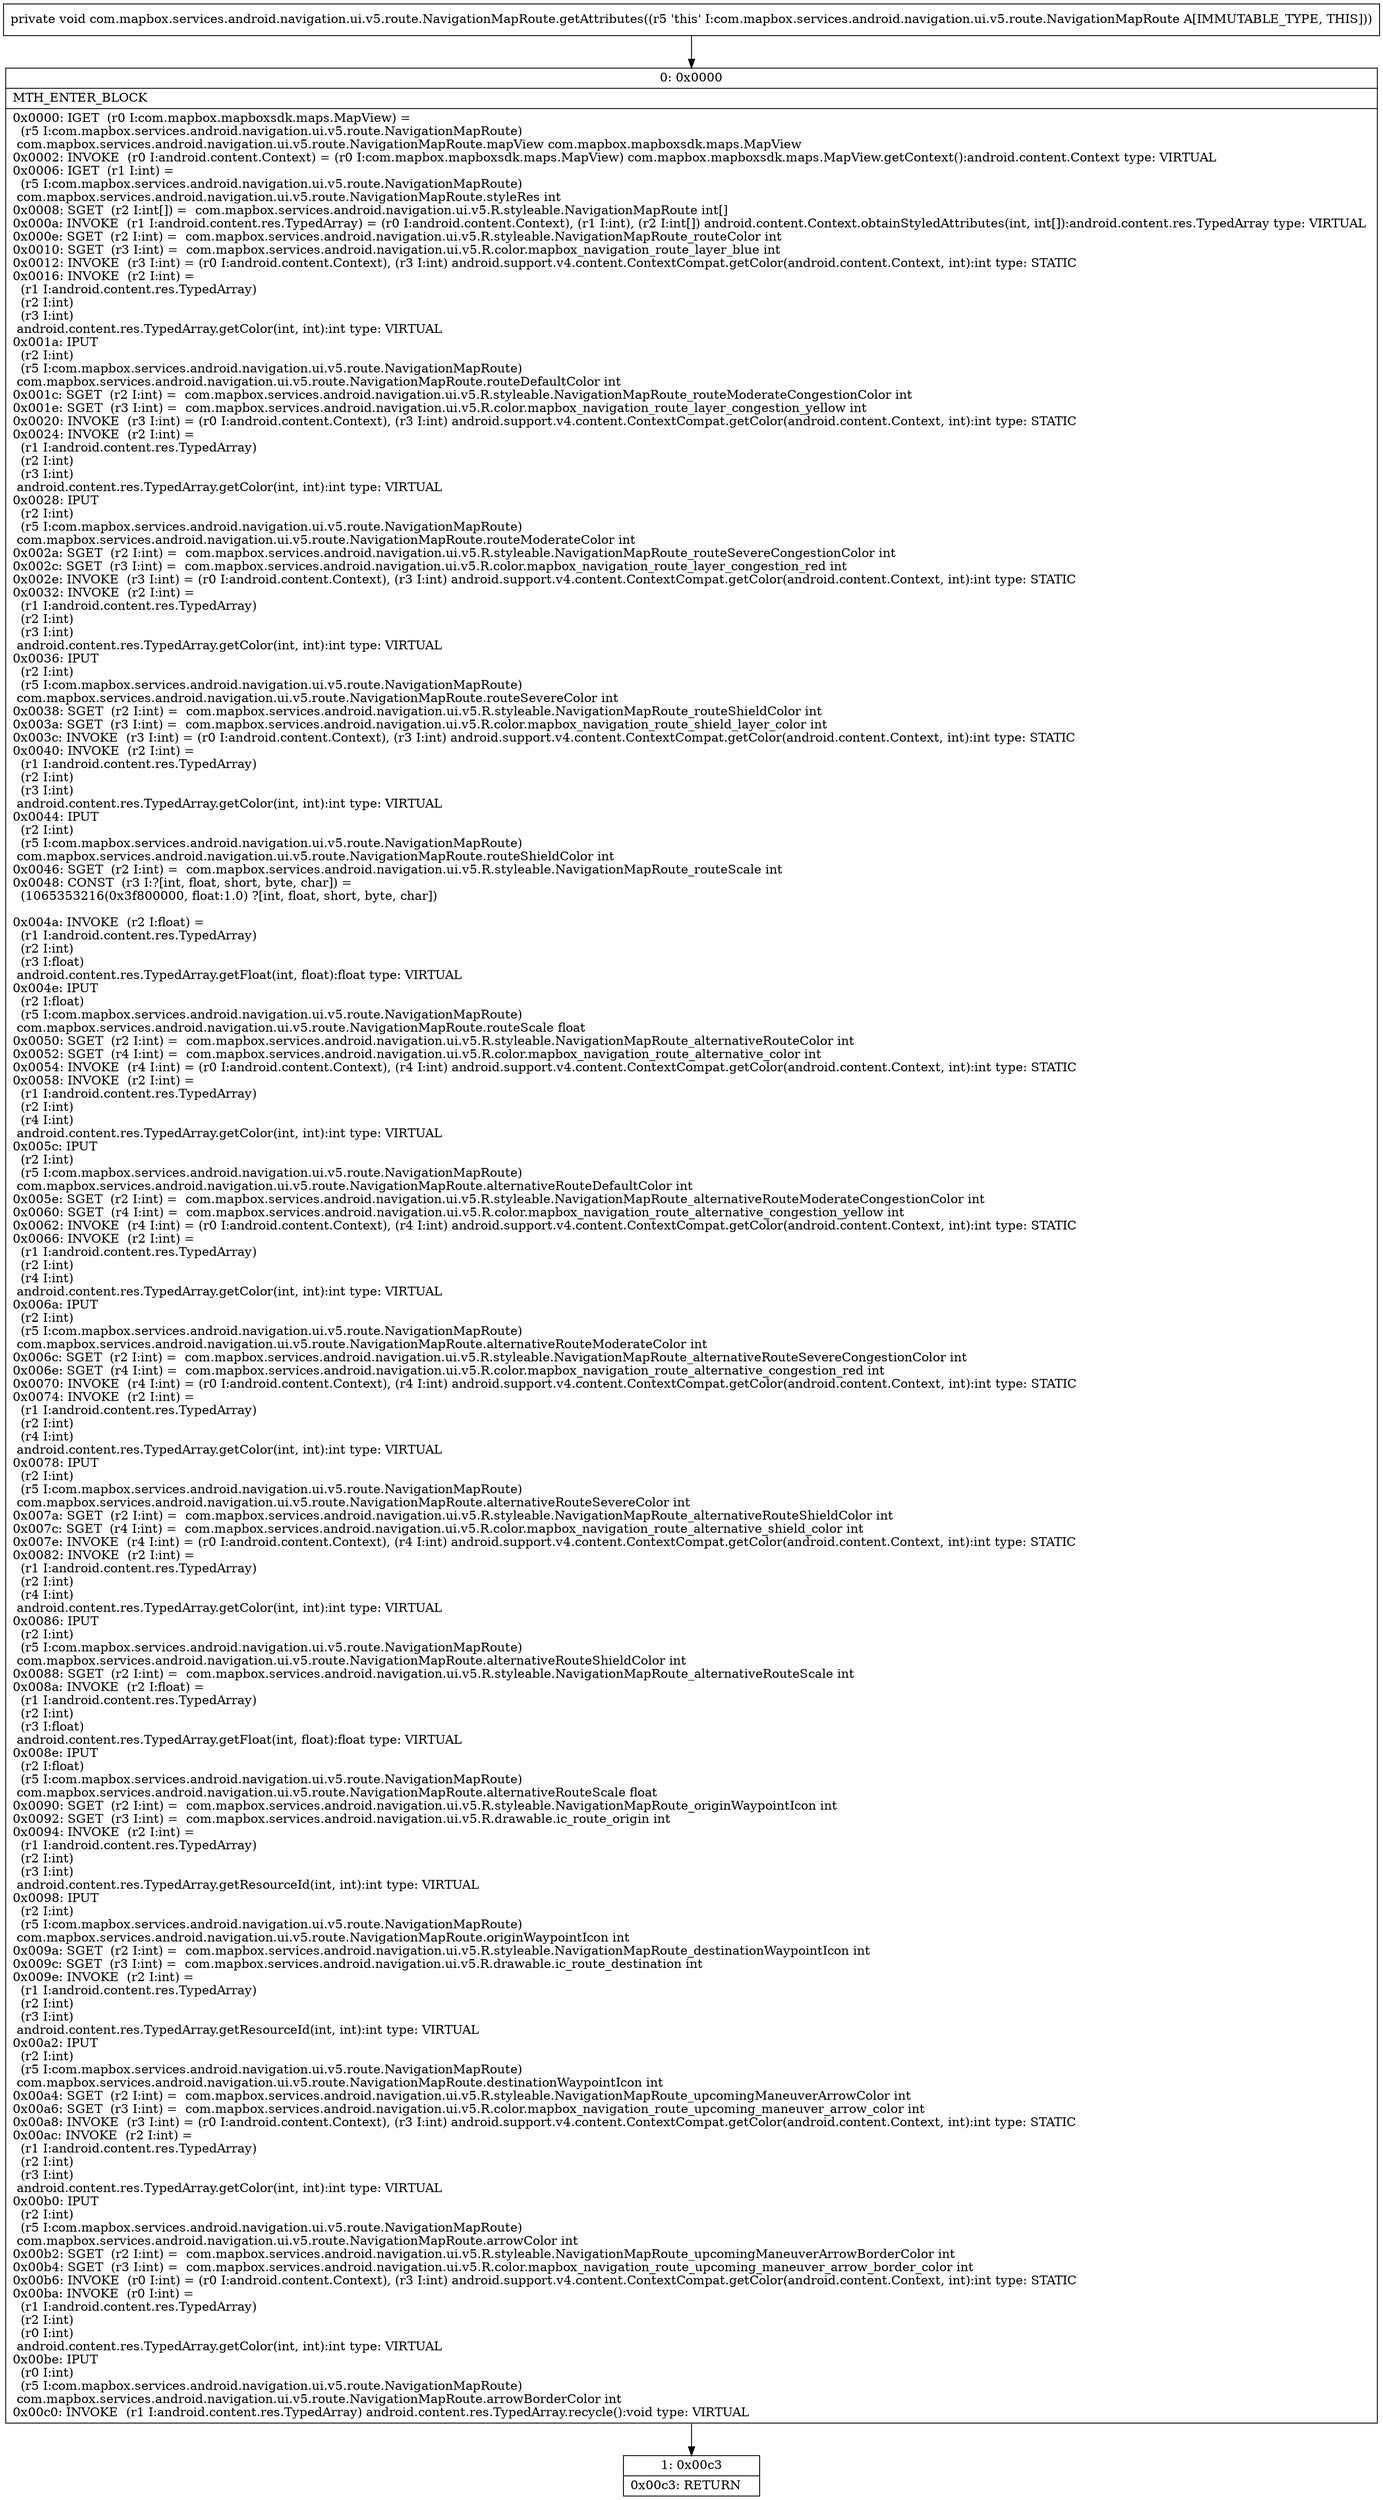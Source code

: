 digraph "CFG forcom.mapbox.services.android.navigation.ui.v5.route.NavigationMapRoute.getAttributes()V" {
Node_0 [shape=record,label="{0\:\ 0x0000|MTH_ENTER_BLOCK\l|0x0000: IGET  (r0 I:com.mapbox.mapboxsdk.maps.MapView) = \l  (r5 I:com.mapbox.services.android.navigation.ui.v5.route.NavigationMapRoute)\l com.mapbox.services.android.navigation.ui.v5.route.NavigationMapRoute.mapView com.mapbox.mapboxsdk.maps.MapView \l0x0002: INVOKE  (r0 I:android.content.Context) = (r0 I:com.mapbox.mapboxsdk.maps.MapView) com.mapbox.mapboxsdk.maps.MapView.getContext():android.content.Context type: VIRTUAL \l0x0006: IGET  (r1 I:int) = \l  (r5 I:com.mapbox.services.android.navigation.ui.v5.route.NavigationMapRoute)\l com.mapbox.services.android.navigation.ui.v5.route.NavigationMapRoute.styleRes int \l0x0008: SGET  (r2 I:int[]) =  com.mapbox.services.android.navigation.ui.v5.R.styleable.NavigationMapRoute int[] \l0x000a: INVOKE  (r1 I:android.content.res.TypedArray) = (r0 I:android.content.Context), (r1 I:int), (r2 I:int[]) android.content.Context.obtainStyledAttributes(int, int[]):android.content.res.TypedArray type: VIRTUAL \l0x000e: SGET  (r2 I:int) =  com.mapbox.services.android.navigation.ui.v5.R.styleable.NavigationMapRoute_routeColor int \l0x0010: SGET  (r3 I:int) =  com.mapbox.services.android.navigation.ui.v5.R.color.mapbox_navigation_route_layer_blue int \l0x0012: INVOKE  (r3 I:int) = (r0 I:android.content.Context), (r3 I:int) android.support.v4.content.ContextCompat.getColor(android.content.Context, int):int type: STATIC \l0x0016: INVOKE  (r2 I:int) = \l  (r1 I:android.content.res.TypedArray)\l  (r2 I:int)\l  (r3 I:int)\l android.content.res.TypedArray.getColor(int, int):int type: VIRTUAL \l0x001a: IPUT  \l  (r2 I:int)\l  (r5 I:com.mapbox.services.android.navigation.ui.v5.route.NavigationMapRoute)\l com.mapbox.services.android.navigation.ui.v5.route.NavigationMapRoute.routeDefaultColor int \l0x001c: SGET  (r2 I:int) =  com.mapbox.services.android.navigation.ui.v5.R.styleable.NavigationMapRoute_routeModerateCongestionColor int \l0x001e: SGET  (r3 I:int) =  com.mapbox.services.android.navigation.ui.v5.R.color.mapbox_navigation_route_layer_congestion_yellow int \l0x0020: INVOKE  (r3 I:int) = (r0 I:android.content.Context), (r3 I:int) android.support.v4.content.ContextCompat.getColor(android.content.Context, int):int type: STATIC \l0x0024: INVOKE  (r2 I:int) = \l  (r1 I:android.content.res.TypedArray)\l  (r2 I:int)\l  (r3 I:int)\l android.content.res.TypedArray.getColor(int, int):int type: VIRTUAL \l0x0028: IPUT  \l  (r2 I:int)\l  (r5 I:com.mapbox.services.android.navigation.ui.v5.route.NavigationMapRoute)\l com.mapbox.services.android.navigation.ui.v5.route.NavigationMapRoute.routeModerateColor int \l0x002a: SGET  (r2 I:int) =  com.mapbox.services.android.navigation.ui.v5.R.styleable.NavigationMapRoute_routeSevereCongestionColor int \l0x002c: SGET  (r3 I:int) =  com.mapbox.services.android.navigation.ui.v5.R.color.mapbox_navigation_route_layer_congestion_red int \l0x002e: INVOKE  (r3 I:int) = (r0 I:android.content.Context), (r3 I:int) android.support.v4.content.ContextCompat.getColor(android.content.Context, int):int type: STATIC \l0x0032: INVOKE  (r2 I:int) = \l  (r1 I:android.content.res.TypedArray)\l  (r2 I:int)\l  (r3 I:int)\l android.content.res.TypedArray.getColor(int, int):int type: VIRTUAL \l0x0036: IPUT  \l  (r2 I:int)\l  (r5 I:com.mapbox.services.android.navigation.ui.v5.route.NavigationMapRoute)\l com.mapbox.services.android.navigation.ui.v5.route.NavigationMapRoute.routeSevereColor int \l0x0038: SGET  (r2 I:int) =  com.mapbox.services.android.navigation.ui.v5.R.styleable.NavigationMapRoute_routeShieldColor int \l0x003a: SGET  (r3 I:int) =  com.mapbox.services.android.navigation.ui.v5.R.color.mapbox_navigation_route_shield_layer_color int \l0x003c: INVOKE  (r3 I:int) = (r0 I:android.content.Context), (r3 I:int) android.support.v4.content.ContextCompat.getColor(android.content.Context, int):int type: STATIC \l0x0040: INVOKE  (r2 I:int) = \l  (r1 I:android.content.res.TypedArray)\l  (r2 I:int)\l  (r3 I:int)\l android.content.res.TypedArray.getColor(int, int):int type: VIRTUAL \l0x0044: IPUT  \l  (r2 I:int)\l  (r5 I:com.mapbox.services.android.navigation.ui.v5.route.NavigationMapRoute)\l com.mapbox.services.android.navigation.ui.v5.route.NavigationMapRoute.routeShieldColor int \l0x0046: SGET  (r2 I:int) =  com.mapbox.services.android.navigation.ui.v5.R.styleable.NavigationMapRoute_routeScale int \l0x0048: CONST  (r3 I:?[int, float, short, byte, char]) = \l  (1065353216(0x3f800000, float:1.0) ?[int, float, short, byte, char])\l \l0x004a: INVOKE  (r2 I:float) = \l  (r1 I:android.content.res.TypedArray)\l  (r2 I:int)\l  (r3 I:float)\l android.content.res.TypedArray.getFloat(int, float):float type: VIRTUAL \l0x004e: IPUT  \l  (r2 I:float)\l  (r5 I:com.mapbox.services.android.navigation.ui.v5.route.NavigationMapRoute)\l com.mapbox.services.android.navigation.ui.v5.route.NavigationMapRoute.routeScale float \l0x0050: SGET  (r2 I:int) =  com.mapbox.services.android.navigation.ui.v5.R.styleable.NavigationMapRoute_alternativeRouteColor int \l0x0052: SGET  (r4 I:int) =  com.mapbox.services.android.navigation.ui.v5.R.color.mapbox_navigation_route_alternative_color int \l0x0054: INVOKE  (r4 I:int) = (r0 I:android.content.Context), (r4 I:int) android.support.v4.content.ContextCompat.getColor(android.content.Context, int):int type: STATIC \l0x0058: INVOKE  (r2 I:int) = \l  (r1 I:android.content.res.TypedArray)\l  (r2 I:int)\l  (r4 I:int)\l android.content.res.TypedArray.getColor(int, int):int type: VIRTUAL \l0x005c: IPUT  \l  (r2 I:int)\l  (r5 I:com.mapbox.services.android.navigation.ui.v5.route.NavigationMapRoute)\l com.mapbox.services.android.navigation.ui.v5.route.NavigationMapRoute.alternativeRouteDefaultColor int \l0x005e: SGET  (r2 I:int) =  com.mapbox.services.android.navigation.ui.v5.R.styleable.NavigationMapRoute_alternativeRouteModerateCongestionColor int \l0x0060: SGET  (r4 I:int) =  com.mapbox.services.android.navigation.ui.v5.R.color.mapbox_navigation_route_alternative_congestion_yellow int \l0x0062: INVOKE  (r4 I:int) = (r0 I:android.content.Context), (r4 I:int) android.support.v4.content.ContextCompat.getColor(android.content.Context, int):int type: STATIC \l0x0066: INVOKE  (r2 I:int) = \l  (r1 I:android.content.res.TypedArray)\l  (r2 I:int)\l  (r4 I:int)\l android.content.res.TypedArray.getColor(int, int):int type: VIRTUAL \l0x006a: IPUT  \l  (r2 I:int)\l  (r5 I:com.mapbox.services.android.navigation.ui.v5.route.NavigationMapRoute)\l com.mapbox.services.android.navigation.ui.v5.route.NavigationMapRoute.alternativeRouteModerateColor int \l0x006c: SGET  (r2 I:int) =  com.mapbox.services.android.navigation.ui.v5.R.styleable.NavigationMapRoute_alternativeRouteSevereCongestionColor int \l0x006e: SGET  (r4 I:int) =  com.mapbox.services.android.navigation.ui.v5.R.color.mapbox_navigation_route_alternative_congestion_red int \l0x0070: INVOKE  (r4 I:int) = (r0 I:android.content.Context), (r4 I:int) android.support.v4.content.ContextCompat.getColor(android.content.Context, int):int type: STATIC \l0x0074: INVOKE  (r2 I:int) = \l  (r1 I:android.content.res.TypedArray)\l  (r2 I:int)\l  (r4 I:int)\l android.content.res.TypedArray.getColor(int, int):int type: VIRTUAL \l0x0078: IPUT  \l  (r2 I:int)\l  (r5 I:com.mapbox.services.android.navigation.ui.v5.route.NavigationMapRoute)\l com.mapbox.services.android.navigation.ui.v5.route.NavigationMapRoute.alternativeRouteSevereColor int \l0x007a: SGET  (r2 I:int) =  com.mapbox.services.android.navigation.ui.v5.R.styleable.NavigationMapRoute_alternativeRouteShieldColor int \l0x007c: SGET  (r4 I:int) =  com.mapbox.services.android.navigation.ui.v5.R.color.mapbox_navigation_route_alternative_shield_color int \l0x007e: INVOKE  (r4 I:int) = (r0 I:android.content.Context), (r4 I:int) android.support.v4.content.ContextCompat.getColor(android.content.Context, int):int type: STATIC \l0x0082: INVOKE  (r2 I:int) = \l  (r1 I:android.content.res.TypedArray)\l  (r2 I:int)\l  (r4 I:int)\l android.content.res.TypedArray.getColor(int, int):int type: VIRTUAL \l0x0086: IPUT  \l  (r2 I:int)\l  (r5 I:com.mapbox.services.android.navigation.ui.v5.route.NavigationMapRoute)\l com.mapbox.services.android.navigation.ui.v5.route.NavigationMapRoute.alternativeRouteShieldColor int \l0x0088: SGET  (r2 I:int) =  com.mapbox.services.android.navigation.ui.v5.R.styleable.NavigationMapRoute_alternativeRouteScale int \l0x008a: INVOKE  (r2 I:float) = \l  (r1 I:android.content.res.TypedArray)\l  (r2 I:int)\l  (r3 I:float)\l android.content.res.TypedArray.getFloat(int, float):float type: VIRTUAL \l0x008e: IPUT  \l  (r2 I:float)\l  (r5 I:com.mapbox.services.android.navigation.ui.v5.route.NavigationMapRoute)\l com.mapbox.services.android.navigation.ui.v5.route.NavigationMapRoute.alternativeRouteScale float \l0x0090: SGET  (r2 I:int) =  com.mapbox.services.android.navigation.ui.v5.R.styleable.NavigationMapRoute_originWaypointIcon int \l0x0092: SGET  (r3 I:int) =  com.mapbox.services.android.navigation.ui.v5.R.drawable.ic_route_origin int \l0x0094: INVOKE  (r2 I:int) = \l  (r1 I:android.content.res.TypedArray)\l  (r2 I:int)\l  (r3 I:int)\l android.content.res.TypedArray.getResourceId(int, int):int type: VIRTUAL \l0x0098: IPUT  \l  (r2 I:int)\l  (r5 I:com.mapbox.services.android.navigation.ui.v5.route.NavigationMapRoute)\l com.mapbox.services.android.navigation.ui.v5.route.NavigationMapRoute.originWaypointIcon int \l0x009a: SGET  (r2 I:int) =  com.mapbox.services.android.navigation.ui.v5.R.styleable.NavigationMapRoute_destinationWaypointIcon int \l0x009c: SGET  (r3 I:int) =  com.mapbox.services.android.navigation.ui.v5.R.drawable.ic_route_destination int \l0x009e: INVOKE  (r2 I:int) = \l  (r1 I:android.content.res.TypedArray)\l  (r2 I:int)\l  (r3 I:int)\l android.content.res.TypedArray.getResourceId(int, int):int type: VIRTUAL \l0x00a2: IPUT  \l  (r2 I:int)\l  (r5 I:com.mapbox.services.android.navigation.ui.v5.route.NavigationMapRoute)\l com.mapbox.services.android.navigation.ui.v5.route.NavigationMapRoute.destinationWaypointIcon int \l0x00a4: SGET  (r2 I:int) =  com.mapbox.services.android.navigation.ui.v5.R.styleable.NavigationMapRoute_upcomingManeuverArrowColor int \l0x00a6: SGET  (r3 I:int) =  com.mapbox.services.android.navigation.ui.v5.R.color.mapbox_navigation_route_upcoming_maneuver_arrow_color int \l0x00a8: INVOKE  (r3 I:int) = (r0 I:android.content.Context), (r3 I:int) android.support.v4.content.ContextCompat.getColor(android.content.Context, int):int type: STATIC \l0x00ac: INVOKE  (r2 I:int) = \l  (r1 I:android.content.res.TypedArray)\l  (r2 I:int)\l  (r3 I:int)\l android.content.res.TypedArray.getColor(int, int):int type: VIRTUAL \l0x00b0: IPUT  \l  (r2 I:int)\l  (r5 I:com.mapbox.services.android.navigation.ui.v5.route.NavigationMapRoute)\l com.mapbox.services.android.navigation.ui.v5.route.NavigationMapRoute.arrowColor int \l0x00b2: SGET  (r2 I:int) =  com.mapbox.services.android.navigation.ui.v5.R.styleable.NavigationMapRoute_upcomingManeuverArrowBorderColor int \l0x00b4: SGET  (r3 I:int) =  com.mapbox.services.android.navigation.ui.v5.R.color.mapbox_navigation_route_upcoming_maneuver_arrow_border_color int \l0x00b6: INVOKE  (r0 I:int) = (r0 I:android.content.Context), (r3 I:int) android.support.v4.content.ContextCompat.getColor(android.content.Context, int):int type: STATIC \l0x00ba: INVOKE  (r0 I:int) = \l  (r1 I:android.content.res.TypedArray)\l  (r2 I:int)\l  (r0 I:int)\l android.content.res.TypedArray.getColor(int, int):int type: VIRTUAL \l0x00be: IPUT  \l  (r0 I:int)\l  (r5 I:com.mapbox.services.android.navigation.ui.v5.route.NavigationMapRoute)\l com.mapbox.services.android.navigation.ui.v5.route.NavigationMapRoute.arrowBorderColor int \l0x00c0: INVOKE  (r1 I:android.content.res.TypedArray) android.content.res.TypedArray.recycle():void type: VIRTUAL \l}"];
Node_1 [shape=record,label="{1\:\ 0x00c3|0x00c3: RETURN   \l}"];
MethodNode[shape=record,label="{private void com.mapbox.services.android.navigation.ui.v5.route.NavigationMapRoute.getAttributes((r5 'this' I:com.mapbox.services.android.navigation.ui.v5.route.NavigationMapRoute A[IMMUTABLE_TYPE, THIS])) }"];
MethodNode -> Node_0;
Node_0 -> Node_1;
}

